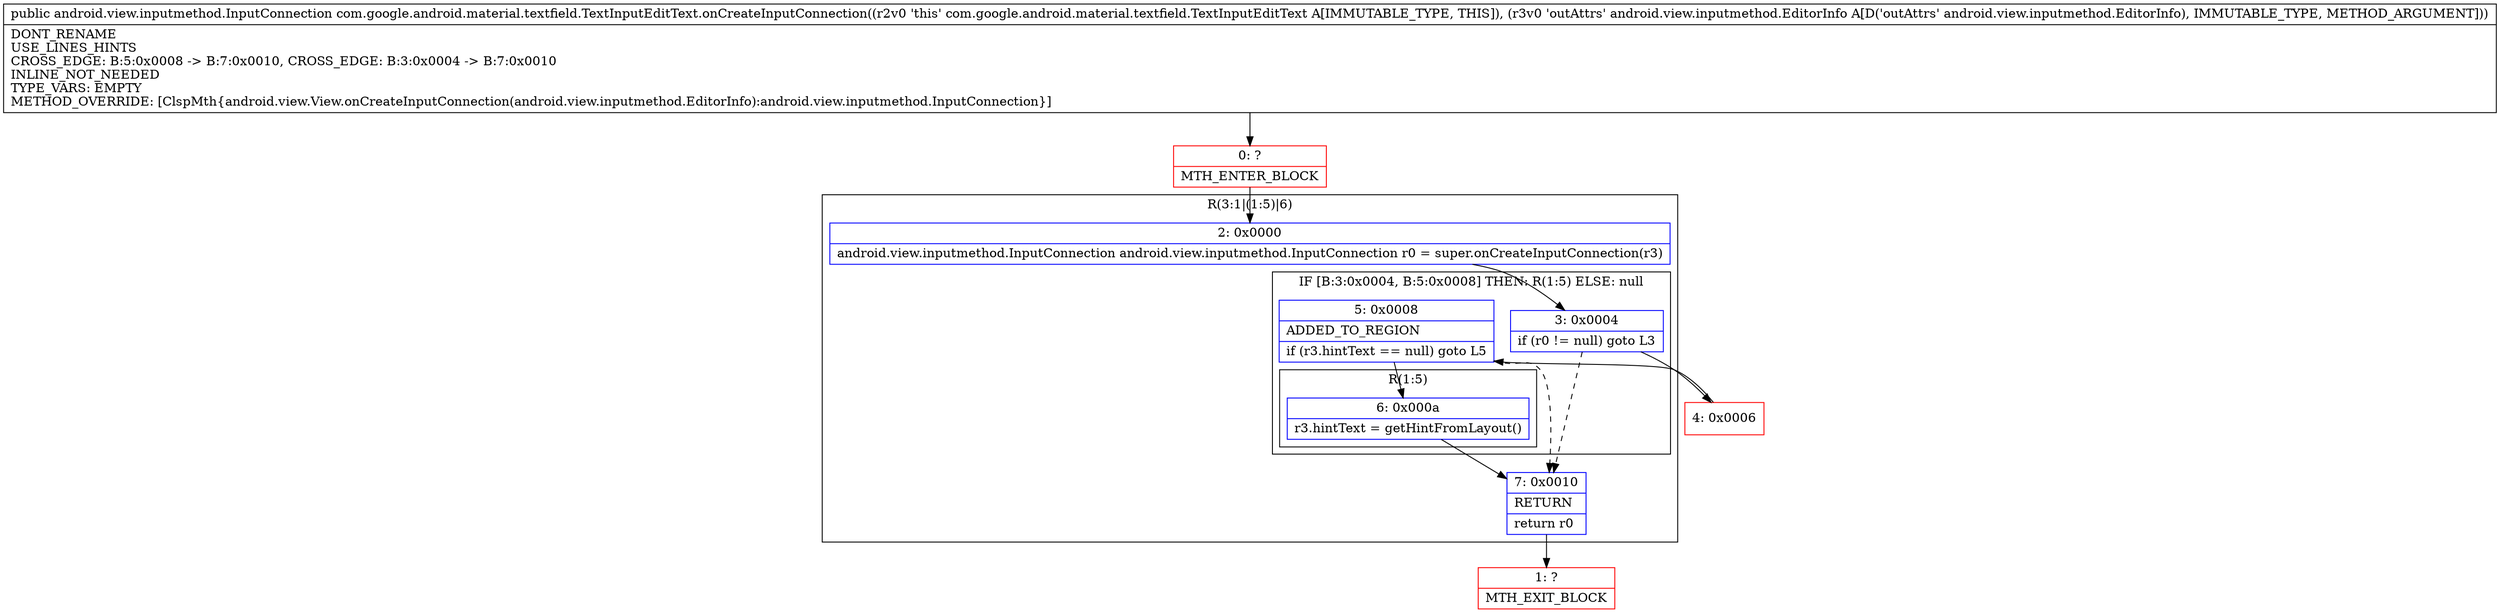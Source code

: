 digraph "CFG forcom.google.android.material.textfield.TextInputEditText.onCreateInputConnection(Landroid\/view\/inputmethod\/EditorInfo;)Landroid\/view\/inputmethod\/InputConnection;" {
subgraph cluster_Region_478570839 {
label = "R(3:1|(1:5)|6)";
node [shape=record,color=blue];
Node_2 [shape=record,label="{2\:\ 0x0000|android.view.inputmethod.InputConnection android.view.inputmethod.InputConnection r0 = super.onCreateInputConnection(r3)\l}"];
subgraph cluster_IfRegion_2009151471 {
label = "IF [B:3:0x0004, B:5:0x0008] THEN: R(1:5) ELSE: null";
node [shape=record,color=blue];
Node_3 [shape=record,label="{3\:\ 0x0004|if (r0 != null) goto L3\l}"];
Node_5 [shape=record,label="{5\:\ 0x0008|ADDED_TO_REGION\l|if (r3.hintText == null) goto L5\l}"];
subgraph cluster_Region_1443441264 {
label = "R(1:5)";
node [shape=record,color=blue];
Node_6 [shape=record,label="{6\:\ 0x000a|r3.hintText = getHintFromLayout()\l}"];
}
}
Node_7 [shape=record,label="{7\:\ 0x0010|RETURN\l|return r0\l}"];
}
Node_0 [shape=record,color=red,label="{0\:\ ?|MTH_ENTER_BLOCK\l}"];
Node_4 [shape=record,color=red,label="{4\:\ 0x0006}"];
Node_1 [shape=record,color=red,label="{1\:\ ?|MTH_EXIT_BLOCK\l}"];
MethodNode[shape=record,label="{public android.view.inputmethod.InputConnection com.google.android.material.textfield.TextInputEditText.onCreateInputConnection((r2v0 'this' com.google.android.material.textfield.TextInputEditText A[IMMUTABLE_TYPE, THIS]), (r3v0 'outAttrs' android.view.inputmethod.EditorInfo A[D('outAttrs' android.view.inputmethod.EditorInfo), IMMUTABLE_TYPE, METHOD_ARGUMENT]))  | DONT_RENAME\lUSE_LINES_HINTS\lCROSS_EDGE: B:5:0x0008 \-\> B:7:0x0010, CROSS_EDGE: B:3:0x0004 \-\> B:7:0x0010\lINLINE_NOT_NEEDED\lTYPE_VARS: EMPTY\lMETHOD_OVERRIDE: [ClspMth\{android.view.View.onCreateInputConnection(android.view.inputmethod.EditorInfo):android.view.inputmethod.InputConnection\}]\l}"];
MethodNode -> Node_0;Node_2 -> Node_3;
Node_3 -> Node_4;
Node_3 -> Node_7[style=dashed];
Node_5 -> Node_6;
Node_5 -> Node_7[style=dashed];
Node_6 -> Node_7;
Node_7 -> Node_1;
Node_0 -> Node_2;
Node_4 -> Node_5;
}

